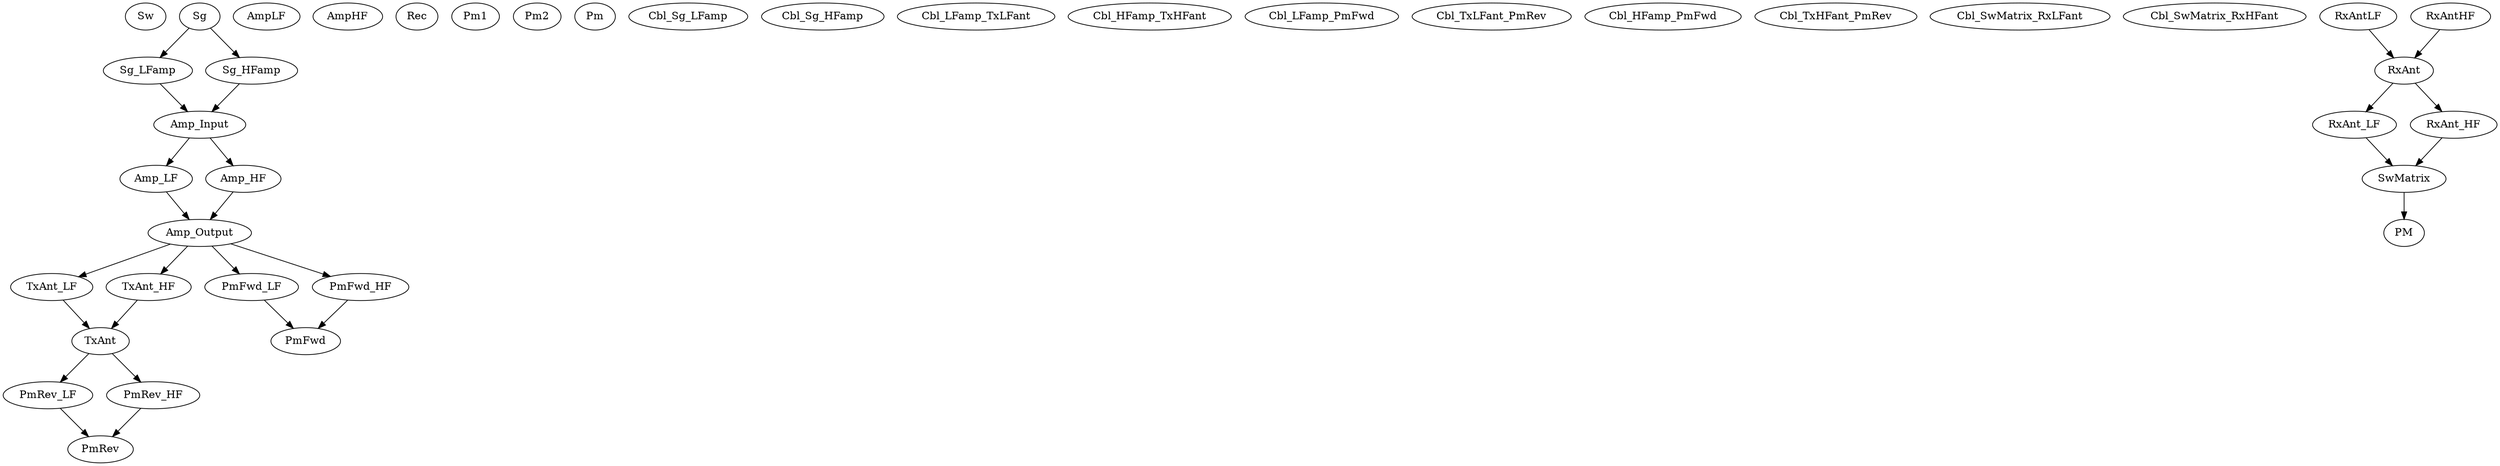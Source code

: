 digraph {
    Sw [ini="ini\\.ini"]
    Sg [ini="ini\\.ini"]
    AmpLF [ini="ini\\.ini" condition="8e7<=f<=1e9"]
    AmpHF [ini="ini\\.ini" condition="1e9<f<=18e9"]
    Rec [ini="ini\\.ini"]
    Pm1 [ini="ini\\.ini" ch=1]
    Pm2 [ini="ini\\.ini" ch=2]
    Pm  [ini="ini\\.ini" ch=1]
    
    Cbl_Sg_LFamp [ini="ini\\.ini" condition="f<=18e9"]
    Cbl_Sg_HFamp [ini="ini\\.ini" condition="f<=18e9"]
    
    Cbl_LFamp_TxLFant[ini="ini\\.ini" condition="8e7<=f<=1e9"]
    Cbl_HFamp_TxHFant[ini="ini\\.ini" condition="1e9<f<=18e9"]

    Cbl_LFamp_PmFwd[ini="ini\\.ini" condition="8e7<=f<=1e9"]
    Cbl_TxLFant_PmRev[ini="ini\\.ini" condition="8e7<=f<=1e9"]
    
    Cbl_HFamp_PmFwd[ini="ini\\.ini" condition="1e9<f<=18e9"]
    Cbl_TxHFant_PmRev[ini="ini\\.ini" condition="1e9<f<=18e9"]
    
    Cbl_SwMatrix_RxLFant[ini="ini\\.ini" condition="f<=18e9"]
    Cbl_SwMatrix_RxHFant[ini="ini\\.ini" condition="f<=18e9"]
    
    Sg -> Sg_LFamp [condition="f<=1e9"]
    Sg -> Sg_HFamp [condition="1e9<f<=18e9"]
    
    Sg_LFamp -> Amp_Input [dev=Cbl_Sg_LFamp what="S21"]
    Sg_HFamp -> Amp_Input [dev=Cbl_Sg_HFamp what="S21"]
    
    Amp_Input -> Amp_LF   [condition="f<=1e9"]
    Amp_Input -> Amp_HF   [condition="1e9<f<=18e9"]

    Amp_LF -> Amp_Output   [dev=AmpLF what="S21"]
    Amp_HF -> Amp_Output   [dev=AmpHF what="S21"]

    Amp_Output -> TxAnt_LF  [condition="f<=1e9"]
    Amp_Output -> TxAnt_HF  [condition="1e9<f<=18e9"]
    
    TxAnt_LF -> TxAnt  [dev=Cbl_LFamp_TxLFant what="S21"]
    TxAnt_HF -> TxAnt  [dev=Cbl_HFamp_TxHFant what="S21"]
   
    Amp_Output -> PmFwd_LF  [condition="f<=1e9"]
    Amp_Output -> PmFwd_HF  [condition="1e9<f<=18e9"]
    TxAnt -> PmRev_LF  [condition="f<=1e9"]
    TxAnt -> PmRev_HF  [condition="1e9<f<=18e9"]
    
    PmFwd_LF -> PmFwd [dev=Cbl_LFamp_PmFwd what="S21"]
    PmFwd_HF -> PmFwd [dev=Cbl_HFamp_PmFwd what="S21"]
    PmRev_LF -> PmRev [dev=Cbl_TxLFant_PmRev what="S21"]
    PmRev_HF -> PmRev [dev=Cbl_TxHFant_PmRev what="S21"]
    
    RxAntLF -> RxAnt[condition="2e8<=f<=1e9"]
    RxAntHF -> RxAnt[condition="1e9<f<=18e9"]

    RxAnt -> RxAnt_LF [condition="f<=1e9"]
    RxAnt -> RxAnt_HF [condition="1e9<f<=18e9"]
    
    RxAnt_LF -> SwMatrix [dev=Cbl_SwMatrix_RxLFant what="S21"]
    RxAnt_HF -> SwMatrix [dev=Cbl_SwMatrix_RxHFant what="S21"]
    
    SwMatrix -> PM [condition="f<=18e9"]
    
    
}